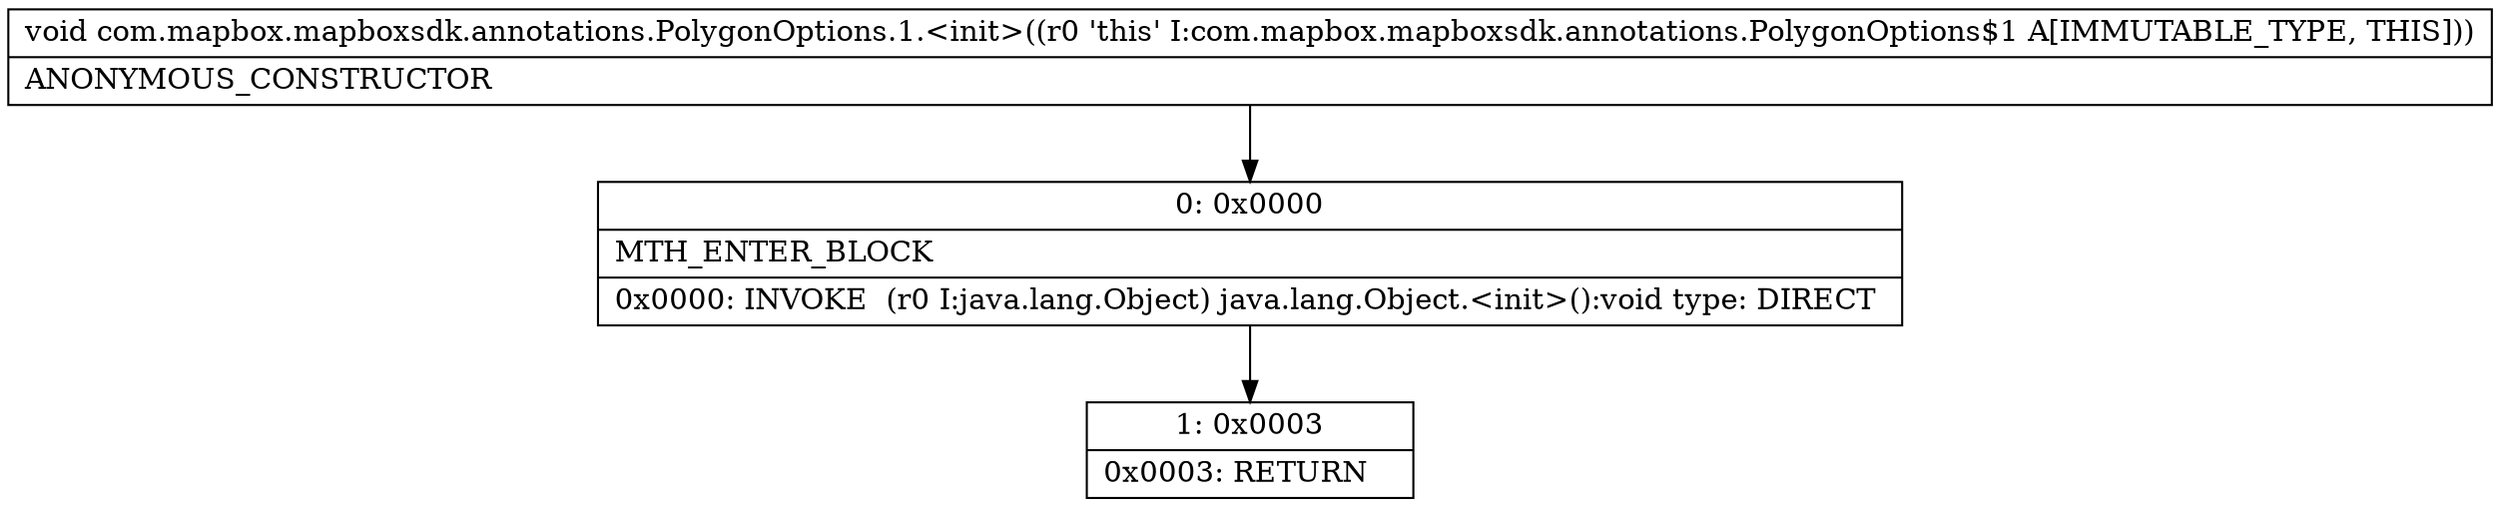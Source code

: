 digraph "CFG forcom.mapbox.mapboxsdk.annotations.PolygonOptions.1.\<init\>()V" {
Node_0 [shape=record,label="{0\:\ 0x0000|MTH_ENTER_BLOCK\l|0x0000: INVOKE  (r0 I:java.lang.Object) java.lang.Object.\<init\>():void type: DIRECT \l}"];
Node_1 [shape=record,label="{1\:\ 0x0003|0x0003: RETURN   \l}"];
MethodNode[shape=record,label="{void com.mapbox.mapboxsdk.annotations.PolygonOptions.1.\<init\>((r0 'this' I:com.mapbox.mapboxsdk.annotations.PolygonOptions$1 A[IMMUTABLE_TYPE, THIS]))  | ANONYMOUS_CONSTRUCTOR\l}"];
MethodNode -> Node_0;
Node_0 -> Node_1;
}

